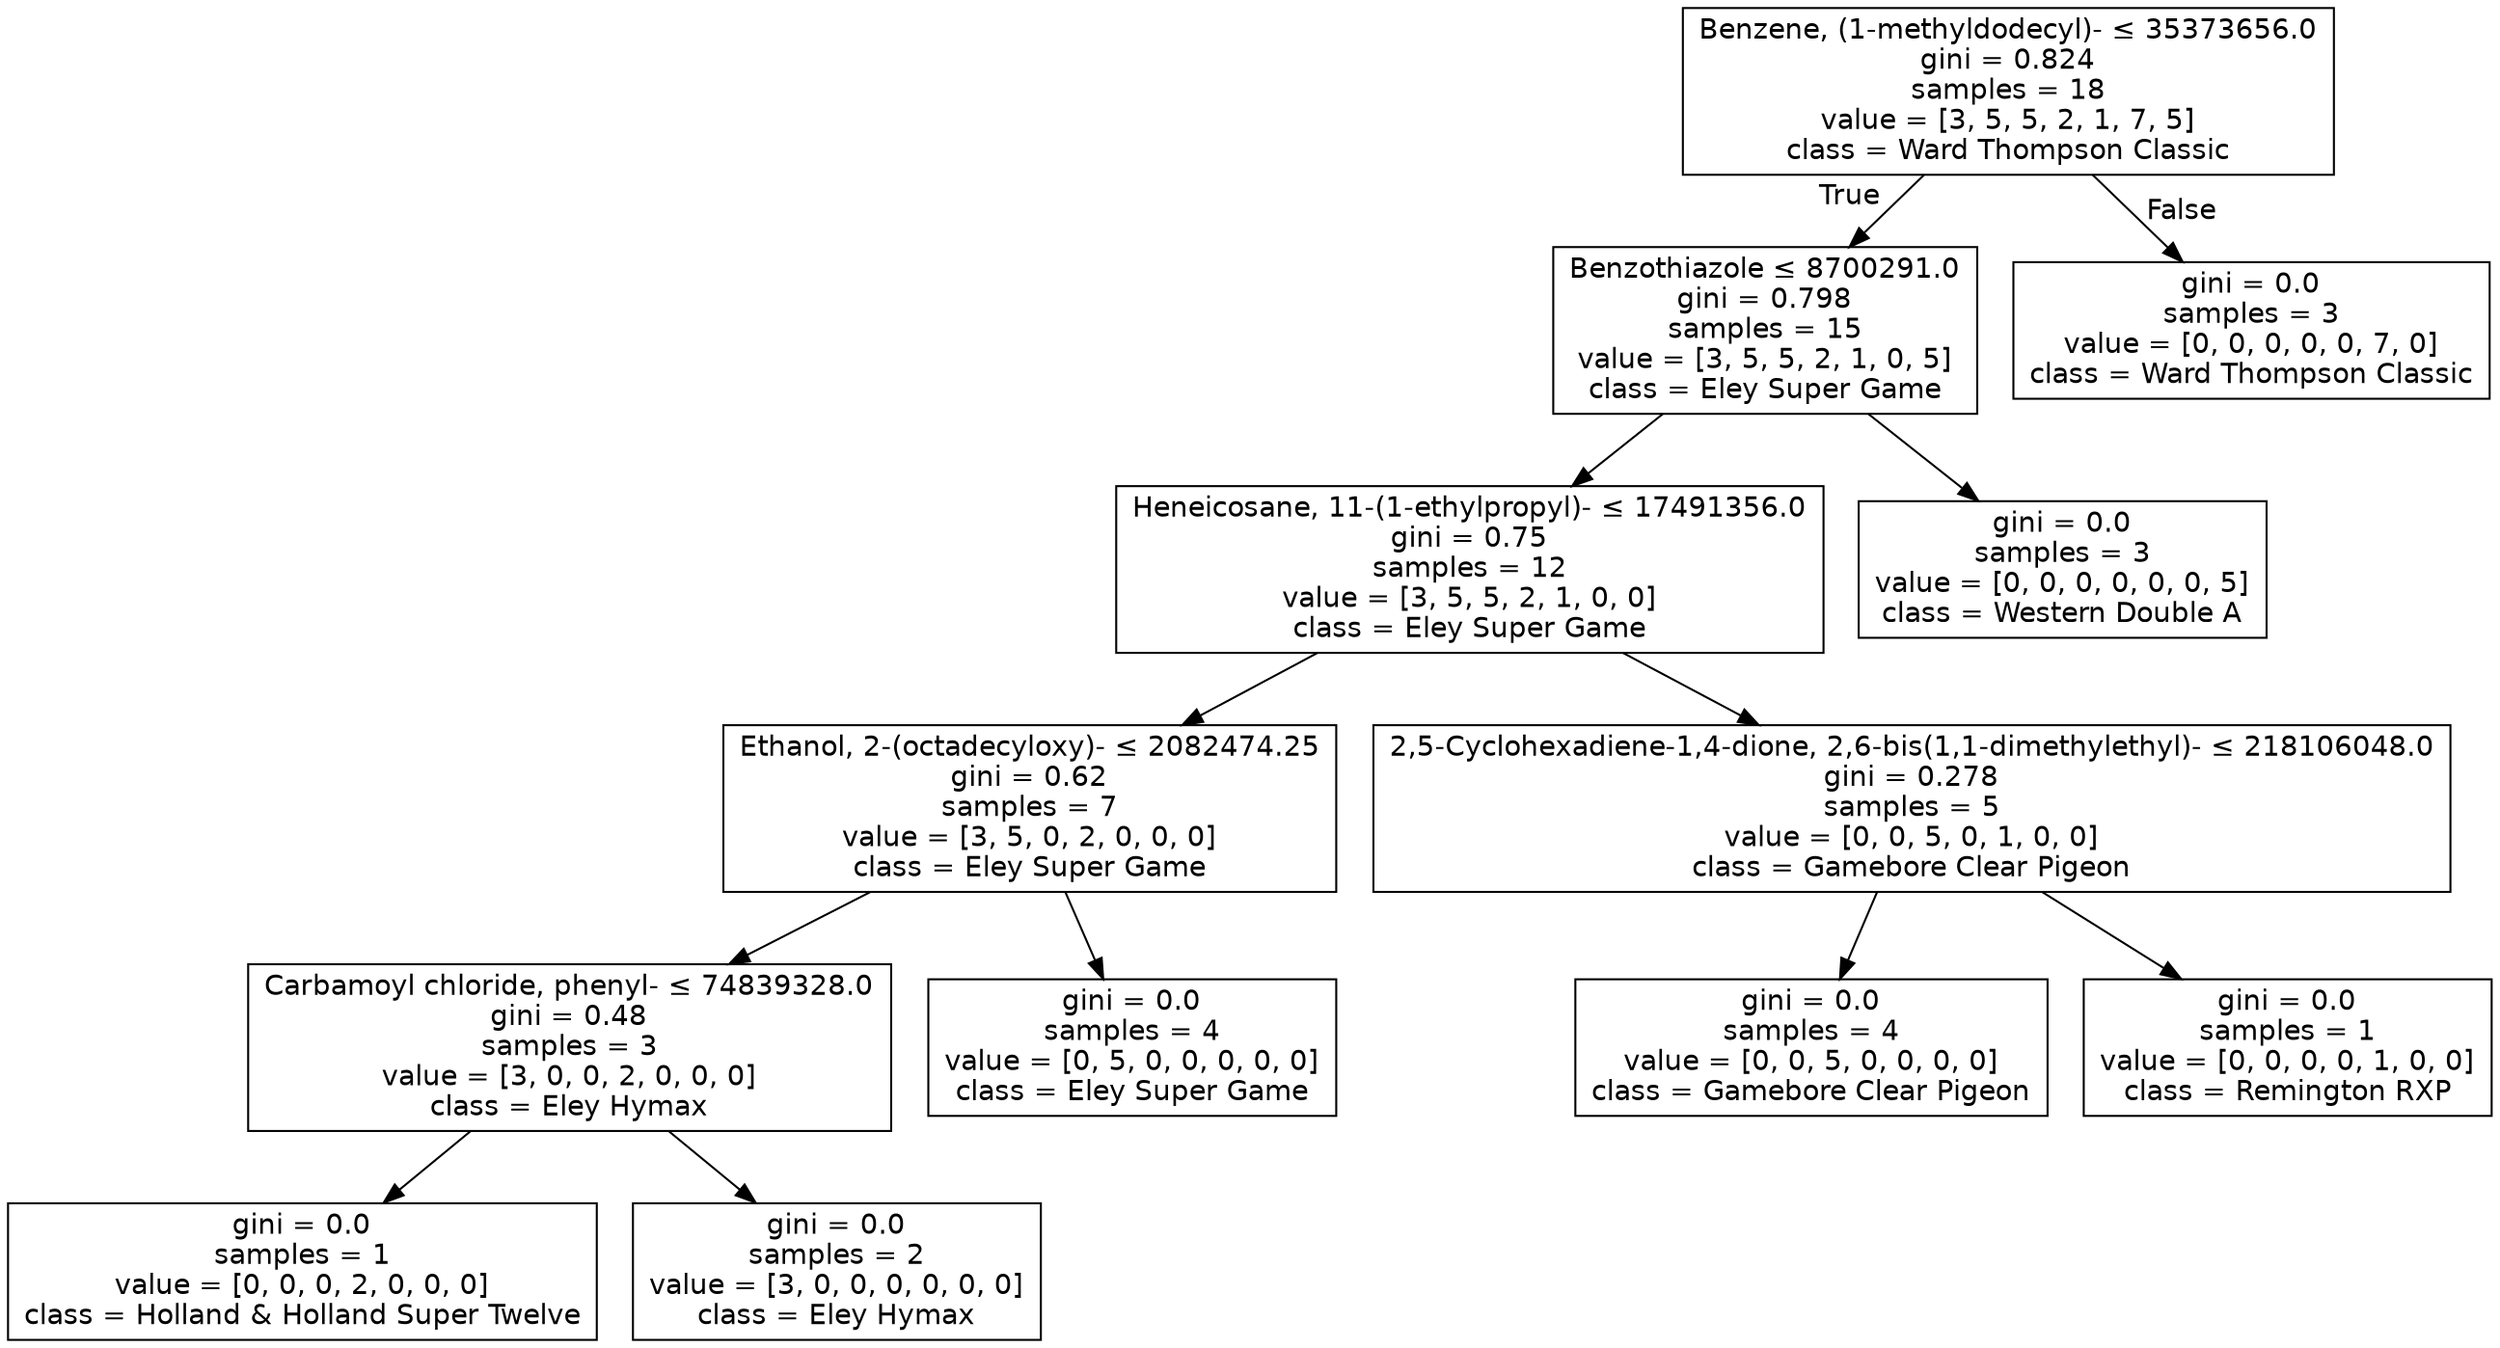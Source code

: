 digraph Tree {
node [shape=box, fontname="helvetica"] ;
edge [fontname="helvetica"] ;
0 [label=<Benzene, (1-methyldodecyl)- &le; 35373656.0<br/>gini = 0.824<br/>samples = 18<br/>value = [3, 5, 5, 2, 1, 7, 5]<br/>class = Ward Thompson Classic>] ;
1 [label=<Benzothiazole &le; 8700291.0<br/>gini = 0.798<br/>samples = 15<br/>value = [3, 5, 5, 2, 1, 0, 5]<br/>class = Eley Super Game>] ;
0 -> 1 [labeldistance=2.5, labelangle=45, headlabel="True"] ;
2 [label=<Heneicosane, 11-(1-ethylpropyl)- &le; 17491356.0<br/>gini = 0.75<br/>samples = 12<br/>value = [3, 5, 5, 2, 1, 0, 0]<br/>class = Eley Super Game>] ;
1 -> 2 ;
3 [label=<Ethanol, 2-(octadecyloxy)- &le; 2082474.25<br/>gini = 0.62<br/>samples = 7<br/>value = [3, 5, 0, 2, 0, 0, 0]<br/>class = Eley Super Game>] ;
2 -> 3 ;
4 [label=<Carbamoyl chloride, phenyl- &le; 74839328.0<br/>gini = 0.48<br/>samples = 3<br/>value = [3, 0, 0, 2, 0, 0, 0]<br/>class = Eley Hymax>] ;
3 -> 4 ;
5 [label=<gini = 0.0<br/>samples = 1<br/>value = [0, 0, 0, 2, 0, 0, 0]<br/>class = Holland &amp; Holland Super Twelve>] ;
4 -> 5 ;
6 [label=<gini = 0.0<br/>samples = 2<br/>value = [3, 0, 0, 0, 0, 0, 0]<br/>class = Eley Hymax>] ;
4 -> 6 ;
7 [label=<gini = 0.0<br/>samples = 4<br/>value = [0, 5, 0, 0, 0, 0, 0]<br/>class = Eley Super Game>] ;
3 -> 7 ;
8 [label=<2,5-Cyclohexadiene-1,4-dione, 2,6-bis(1,1-dimethylethyl)- &le; 218106048.0<br/>gini = 0.278<br/>samples = 5<br/>value = [0, 0, 5, 0, 1, 0, 0]<br/>class = Gamebore Clear Pigeon>] ;
2 -> 8 ;
9 [label=<gini = 0.0<br/>samples = 4<br/>value = [0, 0, 5, 0, 0, 0, 0]<br/>class = Gamebore Clear Pigeon>] ;
8 -> 9 ;
10 [label=<gini = 0.0<br/>samples = 1<br/>value = [0, 0, 0, 0, 1, 0, 0]<br/>class = Remington RXP>] ;
8 -> 10 ;
11 [label=<gini = 0.0<br/>samples = 3<br/>value = [0, 0, 0, 0, 0, 0, 5]<br/>class = Western Double A>] ;
1 -> 11 ;
12 [label=<gini = 0.0<br/>samples = 3<br/>value = [0, 0, 0, 0, 0, 7, 0]<br/>class = Ward Thompson Classic>] ;
0 -> 12 [labeldistance=2.5, labelangle=-45, headlabel="False"] ;
}
